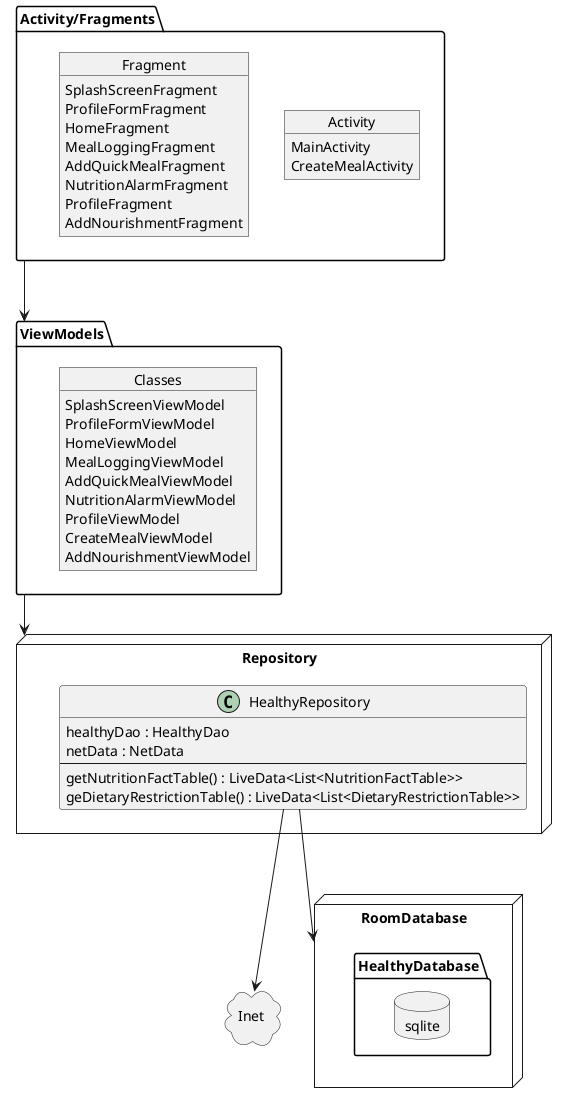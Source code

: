 @startuml
'https://plantuml.com/component-diagram

package "Activity/Fragments" {

    object Activity {
        MainActivity
        CreateMealActivity
    }

    object Fragment {
        SplashScreenFragment
        ProfileFormFragment
        HomeFragment
        MealLoggingFragment
        AddQuickMealFragment
        NutritionAlarmFragment
        ProfileFragment
        AddNourishmentFragment
    }

}

package "ViewModels" {

    object Classes {
        SplashScreenViewModel
        ProfileFormViewModel
        HomeViewModel
        MealLoggingViewModel
        AddQuickMealViewModel
        NutritionAlarmViewModel
        ProfileViewModel
        CreateMealViewModel
        AddNourishmentViewModel
    }

}

node "Repository" {

    class HealthyRepository {
        healthyDao : HealthyDao
        netData : NetData
        --
        getNutritionFactTable() : LiveData<List<NutritionFactTable>>
        geDietaryRestrictionTable() : LiveData<List<DietaryRestrictionTable>>
    }

}

node "RoomDatabase" {

    package "HealthyDatabase" {

        database "sqlite" {

        }

    }

}

cloud "Inet" {



}

"Activity/Fragments" ---> "ViewModels"
"ViewModels" --> "Repository"
HealthyRepository ---> "RoomDatabase"
HealthyRepository ---> "Inet"

@enduml